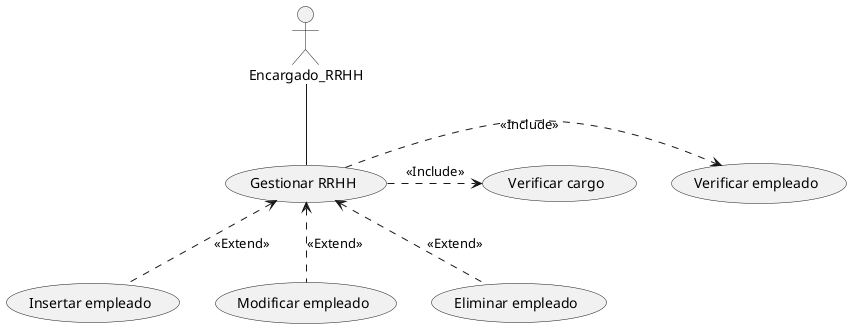 @startuml 2. Gestionar RRHH
actor Encargado_RRHH

Encargado_RRHH -- (Gestionar RRHH)

(Gestionar RRHH).> (Verificar empleado): <<Include>>
(Gestionar RRHH).> (Verificar cargo): <<Include>>
(Gestionar RRHH)<.- (Insertar empleado): <<Extend>>
(Gestionar RRHH)<.- (Modificar empleado): <<Extend>>
(Gestionar RRHH)<.- (Eliminar empleado): <<Extend>>

@enduml
